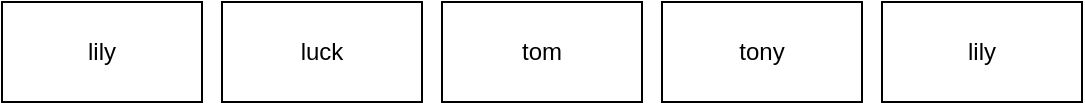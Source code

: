 <mxfile>
    <diagram id="VOh1-4Ys15IrvHggH1pl" name="第 1 页">
        <mxGraphModel dx="1416" dy="608" grid="1" gridSize="10" guides="1" tooltips="1" connect="1" arrows="1" fold="1" page="1" pageScale="1" pageWidth="1654" pageHeight="2336" math="0" shadow="0">
            <root>
                <mxCell id="0"/>
                <mxCell id="1" parent="0"/>
                <mxCell id="2" value="lily" style="rounded=0;whiteSpace=wrap;html=1;" vertex="1" parent="1">
                    <mxGeometry x="210" y="160" width="100" height="50" as="geometry"/>
                </mxCell>
                <mxCell id="3" value="luck" style="rounded=0;whiteSpace=wrap;html=1;" vertex="1" parent="1">
                    <mxGeometry x="320" y="160" width="100" height="50" as="geometry"/>
                </mxCell>
                <mxCell id="4" value="tom" style="rounded=0;whiteSpace=wrap;html=1;" vertex="1" parent="1">
                    <mxGeometry x="430" y="160" width="100" height="50" as="geometry"/>
                </mxCell>
                <mxCell id="5" value="tony" style="rounded=0;whiteSpace=wrap;html=1;" vertex="1" parent="1">
                    <mxGeometry x="540" y="160" width="100" height="50" as="geometry"/>
                </mxCell>
                <mxCell id="6" value="lily" style="rounded=0;whiteSpace=wrap;html=1;" vertex="1" parent="1">
                    <mxGeometry x="650" y="160" width="100" height="50" as="geometry"/>
                </mxCell>
            </root>
        </mxGraphModel>
    </diagram>
</mxfile>
